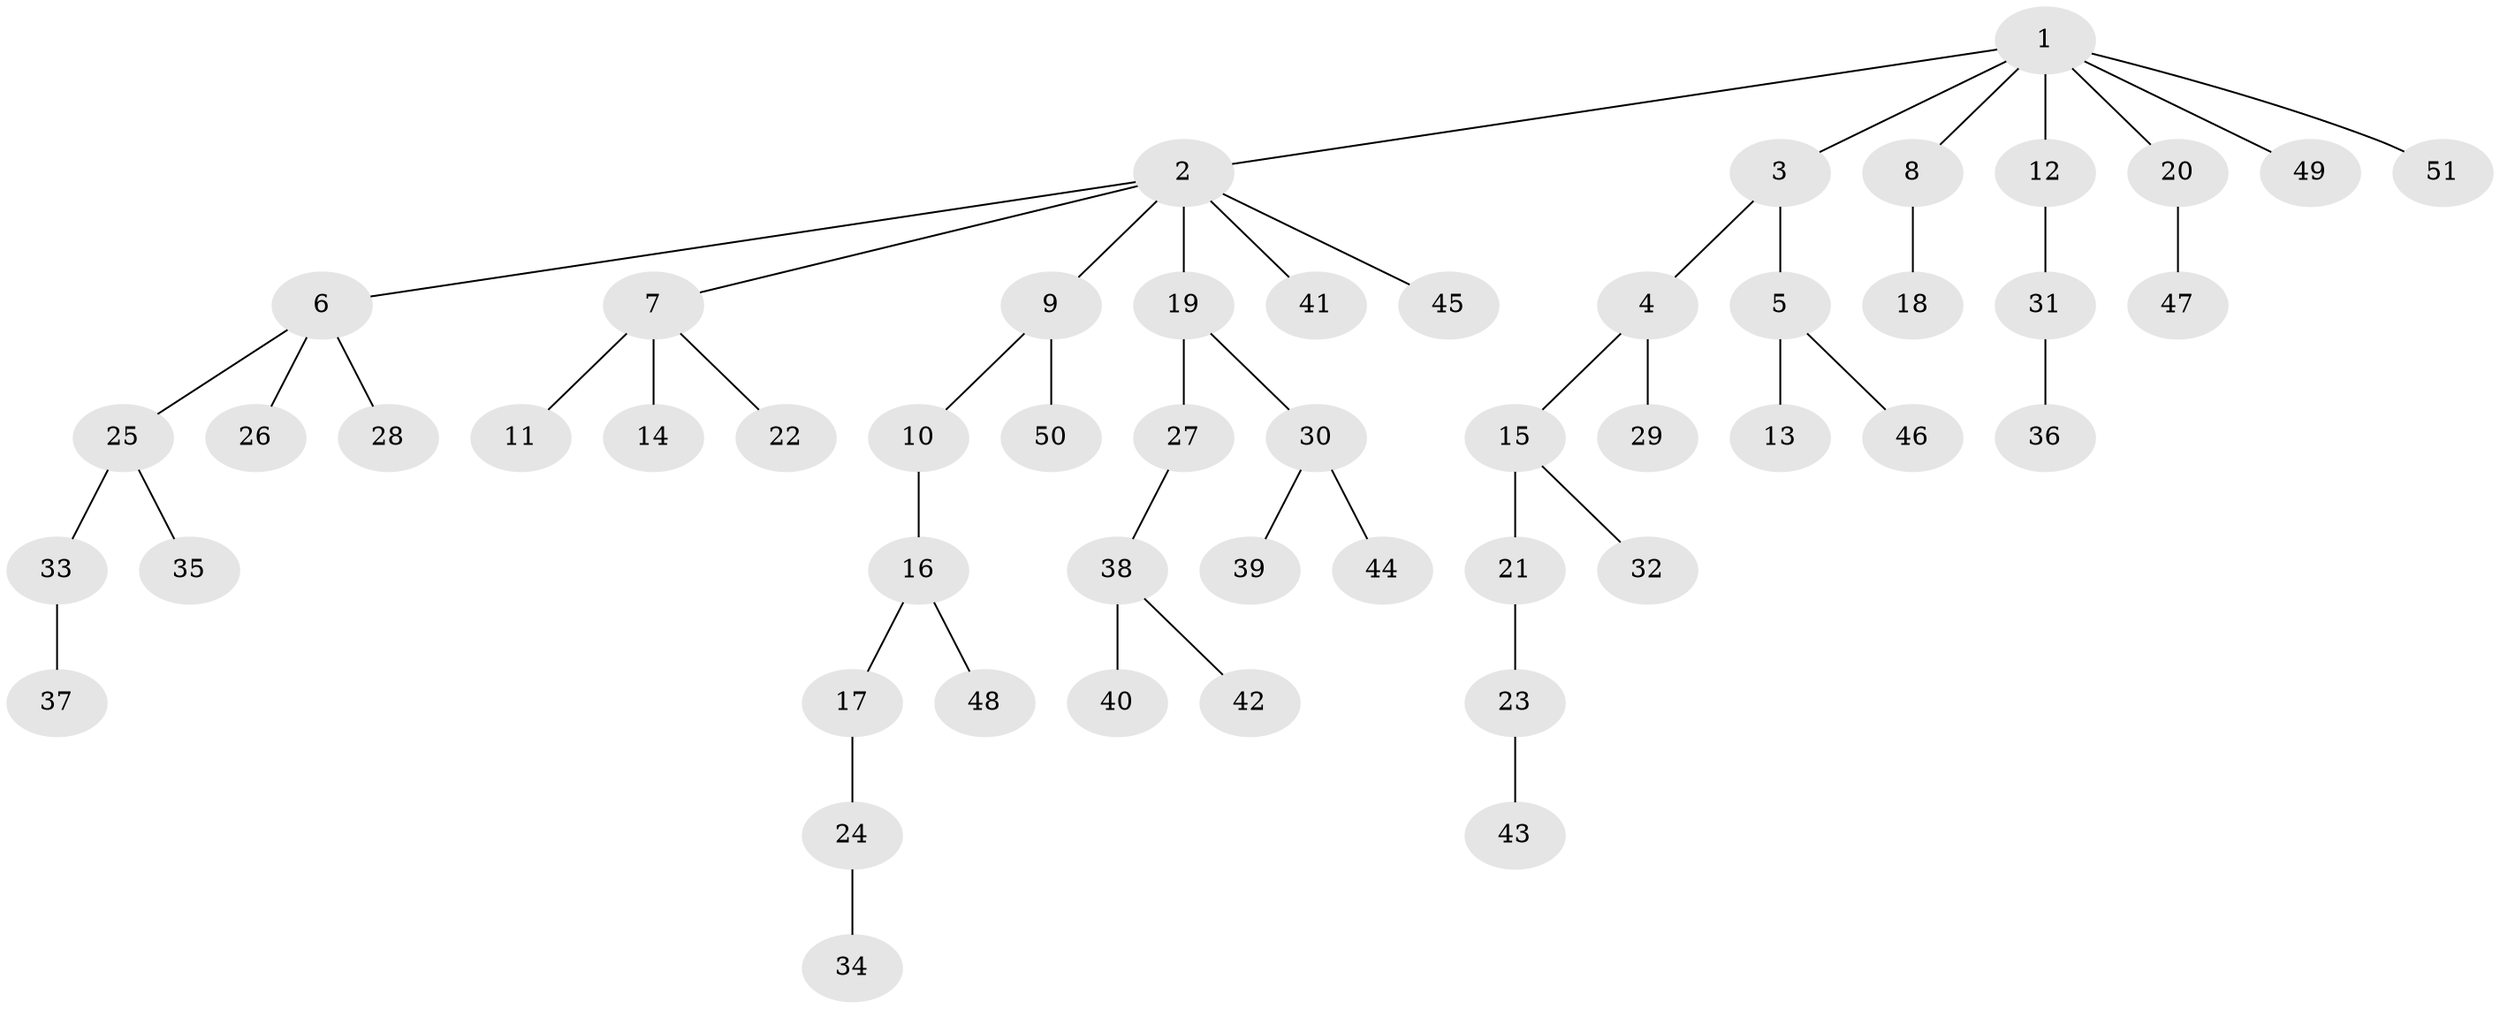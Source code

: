// original degree distribution, {8: 0.023809523809523808, 3: 0.16666666666666666, 5: 0.011904761904761904, 4: 0.07142857142857142, 2: 0.21428571428571427, 1: 0.5119047619047619}
// Generated by graph-tools (version 1.1) at 2025/51/03/04/25 22:51:47]
// undirected, 51 vertices, 50 edges
graph export_dot {
  node [color=gray90,style=filled];
  1;
  2;
  3;
  4;
  5;
  6;
  7;
  8;
  9;
  10;
  11;
  12;
  13;
  14;
  15;
  16;
  17;
  18;
  19;
  20;
  21;
  22;
  23;
  24;
  25;
  26;
  27;
  28;
  29;
  30;
  31;
  32;
  33;
  34;
  35;
  36;
  37;
  38;
  39;
  40;
  41;
  42;
  43;
  44;
  45;
  46;
  47;
  48;
  49;
  50;
  51;
  1 -- 2 [weight=1.0];
  1 -- 3 [weight=1.0];
  1 -- 8 [weight=1.0];
  1 -- 12 [weight=1.0];
  1 -- 20 [weight=1.0];
  1 -- 49 [weight=1.0];
  1 -- 51 [weight=1.0];
  2 -- 6 [weight=1.0];
  2 -- 7 [weight=1.0];
  2 -- 9 [weight=1.0];
  2 -- 19 [weight=1.0];
  2 -- 41 [weight=1.0];
  2 -- 45 [weight=1.0];
  3 -- 4 [weight=1.0];
  3 -- 5 [weight=1.0];
  4 -- 15 [weight=1.0];
  4 -- 29 [weight=1.0];
  5 -- 13 [weight=1.0];
  5 -- 46 [weight=1.0];
  6 -- 25 [weight=1.0];
  6 -- 26 [weight=1.0];
  6 -- 28 [weight=1.0];
  7 -- 11 [weight=2.0];
  7 -- 14 [weight=1.0];
  7 -- 22 [weight=1.0];
  8 -- 18 [weight=1.0];
  9 -- 10 [weight=1.0];
  9 -- 50 [weight=1.0];
  10 -- 16 [weight=1.0];
  12 -- 31 [weight=1.0];
  15 -- 21 [weight=1.0];
  15 -- 32 [weight=1.0];
  16 -- 17 [weight=1.0];
  16 -- 48 [weight=1.0];
  17 -- 24 [weight=1.0];
  19 -- 27 [weight=1.0];
  19 -- 30 [weight=1.0];
  20 -- 47 [weight=1.0];
  21 -- 23 [weight=1.0];
  23 -- 43 [weight=1.0];
  24 -- 34 [weight=2.0];
  25 -- 33 [weight=1.0];
  25 -- 35 [weight=1.0];
  27 -- 38 [weight=1.0];
  30 -- 39 [weight=1.0];
  30 -- 44 [weight=1.0];
  31 -- 36 [weight=1.0];
  33 -- 37 [weight=1.0];
  38 -- 40 [weight=1.0];
  38 -- 42 [weight=1.0];
}
